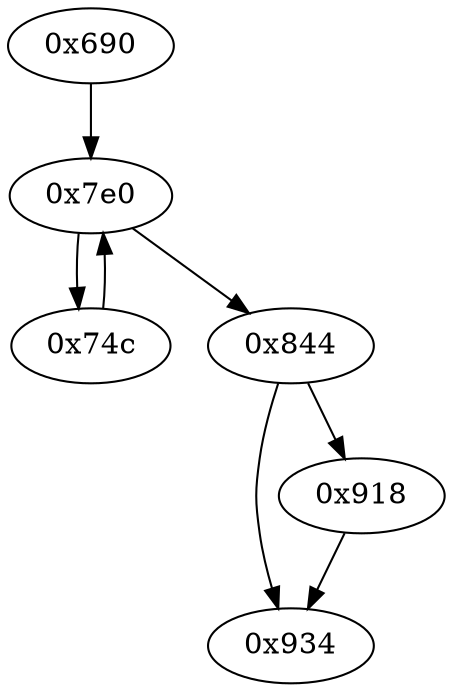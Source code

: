strict digraph "" {
	graph ["edge"="{}",
		file="/Users/mark/Documents/deobfus-2019-ccs/ALL-CFG/simple-hash-functions/fnvhash/1680_recovered.dot",
		"graph"="{u'file': u'/Users/mark/Documents/deobfus-2019-ccs/ALL-CFG/simple-hash-functions/fnvhash/1680_recovered.dot'}",
		"node"="{u'opcode': u''}"
	];
	"0x934"	 [opcode="[u'ldr', u'ldr', u'ldr', u'ldr', u'sub', u'mov', u'sub', u'pop']"];
	"0x918"	 [opcode="[u'mov', u'bl', u'mov', u'b']"];
	"0x918" -> "0x934";
	"0x690"	 [opcode="[u'push', u'add', u'sub', u'ldr', u'ldr', u'ldr', u'str', u'ldr', u'str', u'bl', u'ldr', u'str', u'ldr', u'rsb', u'mvn', u'mul', \
u'mvn', u'mvn', u'ldr', u'orr', u'mov', u'cmn', u'mov', u'mov', u'ldr', u'strb', u'cmp', u'mov', u'eor', u'and', u'strb', u'orr', \
u'ldr', u'ldr', u'ldr', u'ldr', u'ldr', u'mov', u'mov', u'cmp', u'str', u'ldr', u'mov', u'ldr', u'ldr', u'str', u'b']"];
	"0x7e0"	 [opcode="[u'str', u'str', u'str', u'ldr', u'ldr', u'ldr', u'ldr', u'cmp', u'mov', u'b']"];
	"0x690" -> "0x7e0";
	"0x74c"	 [opcode="[u'ldr', u'ldr', u'mul', u'ldr', u'bic', u'bic', u'orr', u'ldr', u'ldrb', u'bic', u'bic', u'orr', u'eor', u'ldr', u'add', u'ldr', \
u'ldr', u'add']"];
	"0x7e0" -> "0x74c";
	"0x844"	 [opcode="[u'b']"];
	"0x7e0" -> "0x844";
	"0x74c" -> "0x7e0";
	"0x844" -> "0x934";
	"0x844" -> "0x918";
}
